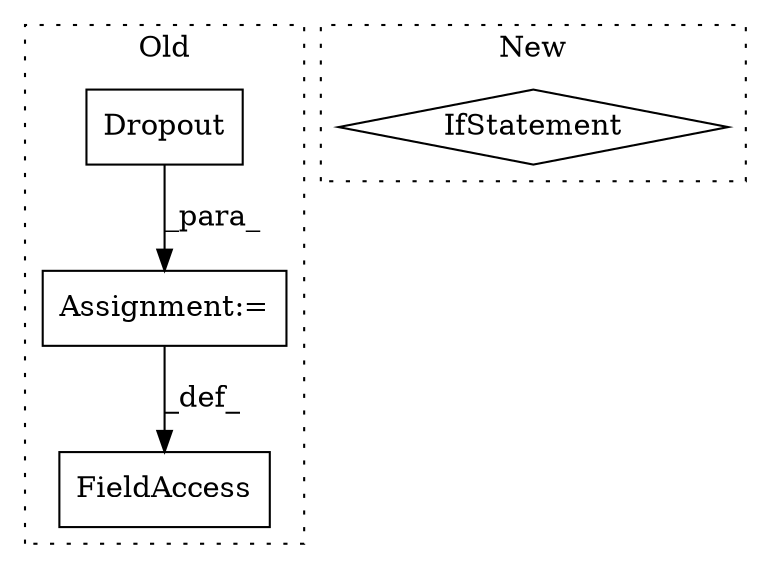digraph G {
subgraph cluster0 {
1 [label="Dropout" a="32" s="1077,1111" l="8,1" shape="box"];
3 [label="Assignment:=" a="7" s="1058" l="1" shape="box"];
4 [label="FieldAccess" a="22" s="1039" l="19" shape="box"];
label = "Old";
style="dotted";
}
subgraph cluster1 {
2 [label="IfStatement" a="25" s="953,993" l="4,2" shape="diamond"];
label = "New";
style="dotted";
}
1 -> 3 [label="_para_"];
3 -> 4 [label="_def_"];
}